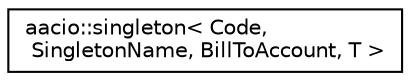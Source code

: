 digraph "Graphical Class Hierarchy"
{
  edge [fontname="Helvetica",fontsize="10",labelfontname="Helvetica",labelfontsize="10"];
  node [fontname="Helvetica",fontsize="10",shape=record];
  rankdir="LR";
  Node0 [label="aacio::singleton\< Code,\l SingletonName, BillToAccount, T \>",height=0.2,width=0.4,color="black", fillcolor="white", style="filled",URL="$classaacio_1_1singleton.html"];
}
